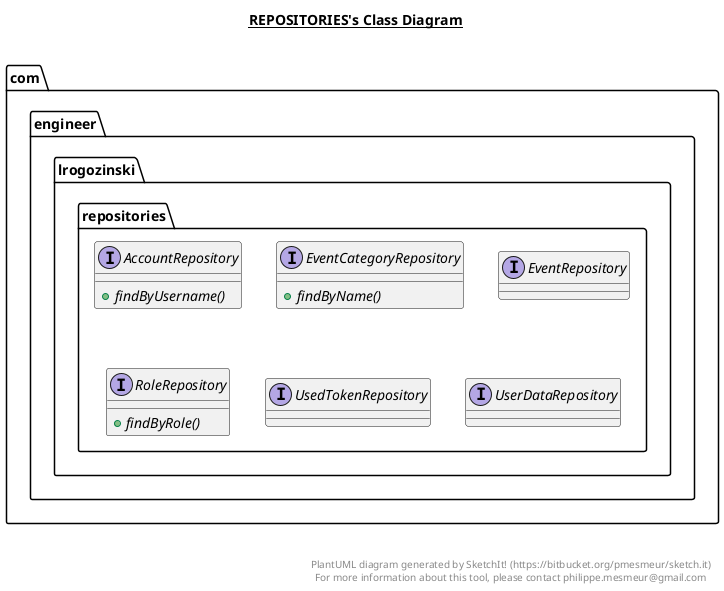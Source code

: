 @startuml

title __REPOSITORIES's Class Diagram__\n

  package com.engineer.lrogozinski {
    package com.engineer.lrogozinski.repositories {
      interface AccountRepository {
          {abstract} + findByUsername()
      }
    }
  }
  

  package com.engineer.lrogozinski {
    package com.engineer.lrogozinski.repositories {
      interface EventCategoryRepository {
          {abstract} + findByName()
      }
    }
  }
  

  package com.engineer.lrogozinski {
    package com.engineer.lrogozinski.repositories {
      interface EventRepository {
      }
    }
  }
  

  package com.engineer.lrogozinski {
    package com.engineer.lrogozinski.repositories {
      interface RoleRepository {
          {abstract} + findByRole()
      }
    }
  }
  

  package com.engineer.lrogozinski {
    package com.engineer.lrogozinski.repositories {
      interface UsedTokenRepository {
      }
    }
  }
  

  package com.engineer.lrogozinski {
    package com.engineer.lrogozinski.repositories {
      interface UserDataRepository {
      }
    }
  }
  



right footer


PlantUML diagram generated by SketchIt! (https://bitbucket.org/pmesmeur/sketch.it)
For more information about this tool, please contact philippe.mesmeur@gmail.com
endfooter

@enduml
